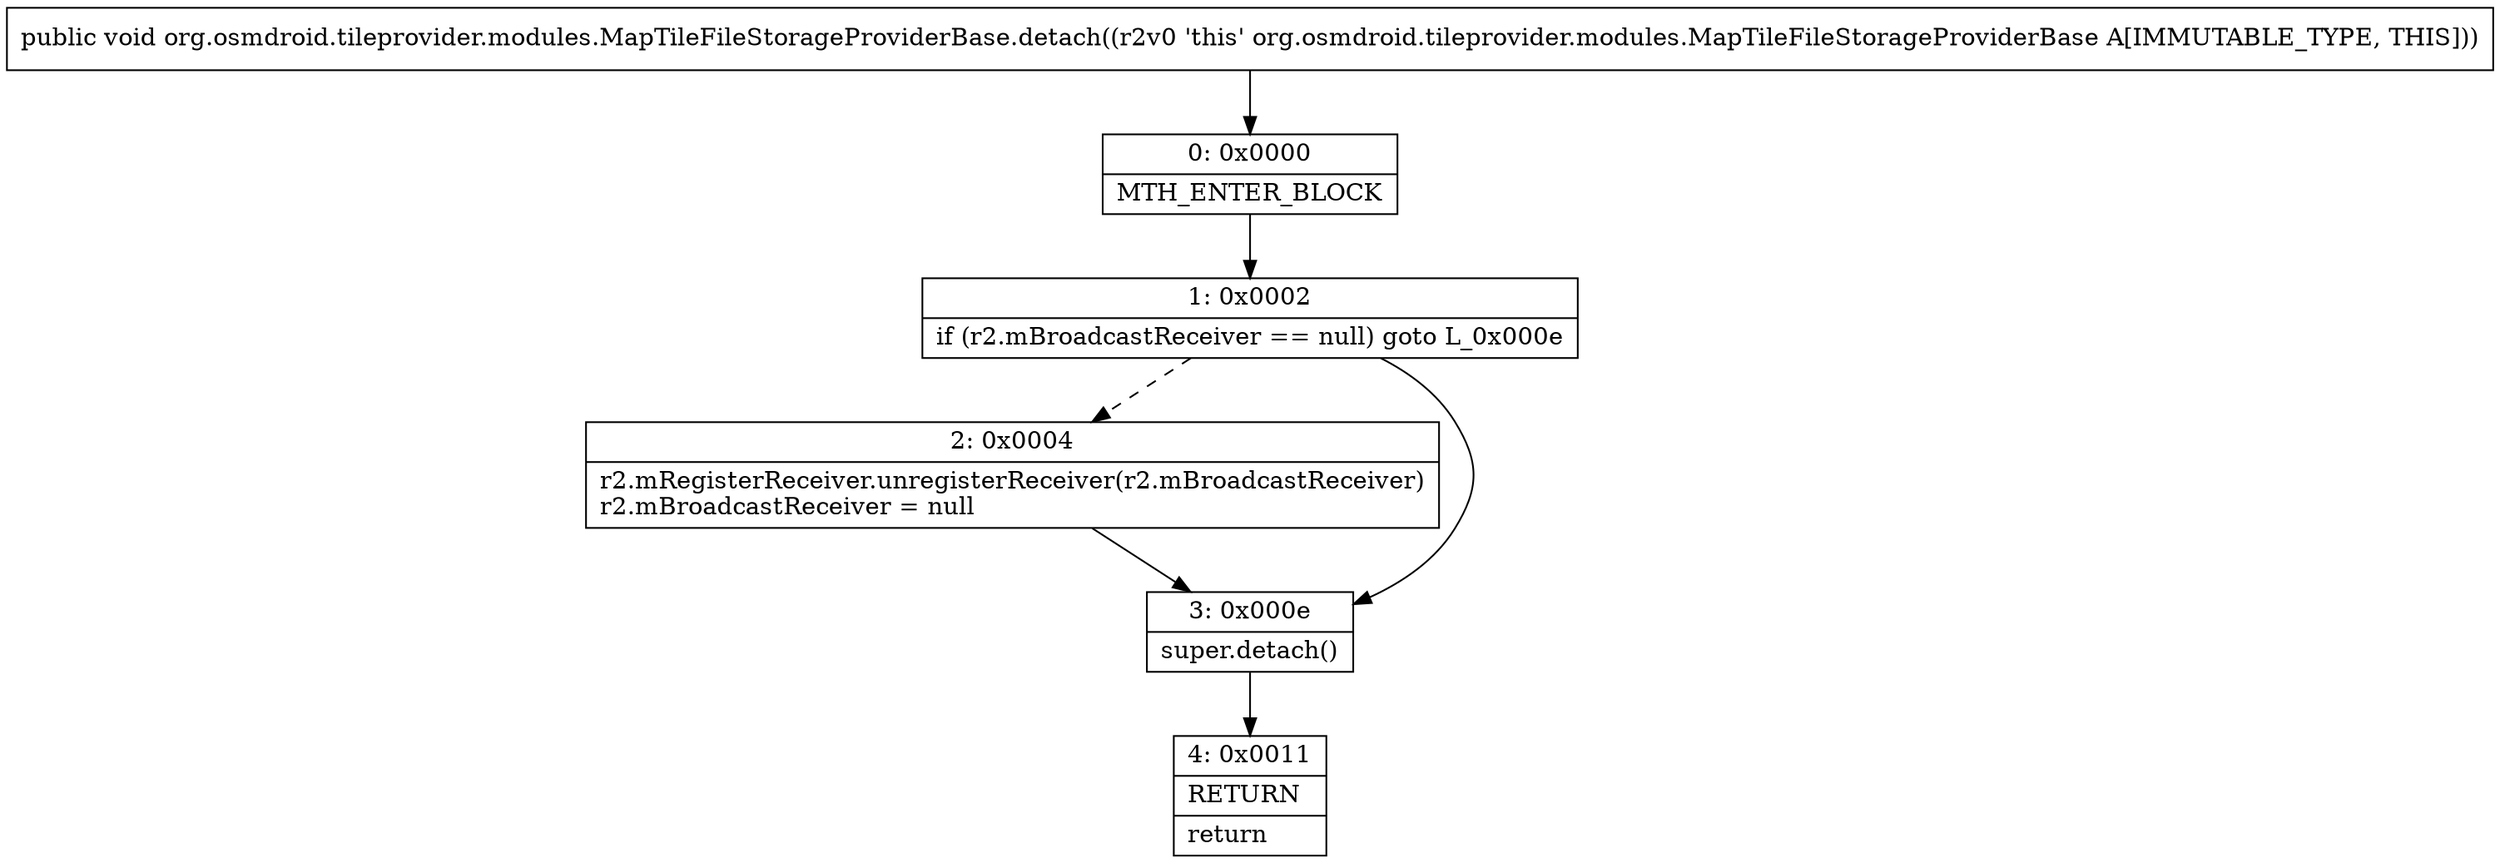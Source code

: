 digraph "CFG fororg.osmdroid.tileprovider.modules.MapTileFileStorageProviderBase.detach()V" {
Node_0 [shape=record,label="{0\:\ 0x0000|MTH_ENTER_BLOCK\l}"];
Node_1 [shape=record,label="{1\:\ 0x0002|if (r2.mBroadcastReceiver == null) goto L_0x000e\l}"];
Node_2 [shape=record,label="{2\:\ 0x0004|r2.mRegisterReceiver.unregisterReceiver(r2.mBroadcastReceiver)\lr2.mBroadcastReceiver = null\l}"];
Node_3 [shape=record,label="{3\:\ 0x000e|super.detach()\l}"];
Node_4 [shape=record,label="{4\:\ 0x0011|RETURN\l|return\l}"];
MethodNode[shape=record,label="{public void org.osmdroid.tileprovider.modules.MapTileFileStorageProviderBase.detach((r2v0 'this' org.osmdroid.tileprovider.modules.MapTileFileStorageProviderBase A[IMMUTABLE_TYPE, THIS])) }"];
MethodNode -> Node_0;
Node_0 -> Node_1;
Node_1 -> Node_2[style=dashed];
Node_1 -> Node_3;
Node_2 -> Node_3;
Node_3 -> Node_4;
}

